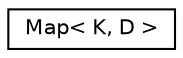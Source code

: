 digraph "Graphical Class Hierarchy"
{
 // INTERACTIVE_SVG=YES
  edge [fontname="Helvetica",fontsize="10",labelfontname="Helvetica",labelfontsize="10"];
  node [fontname="Helvetica",fontsize="10",shape=record];
  rankdir="LR";
  Node1 [label="Map\< K, D \>",height=0.2,width=0.4,color="black", fillcolor="white", style="filled",URL="$class_map.html",tooltip="Template class representing a Map, mapping data to a key. "];
}
